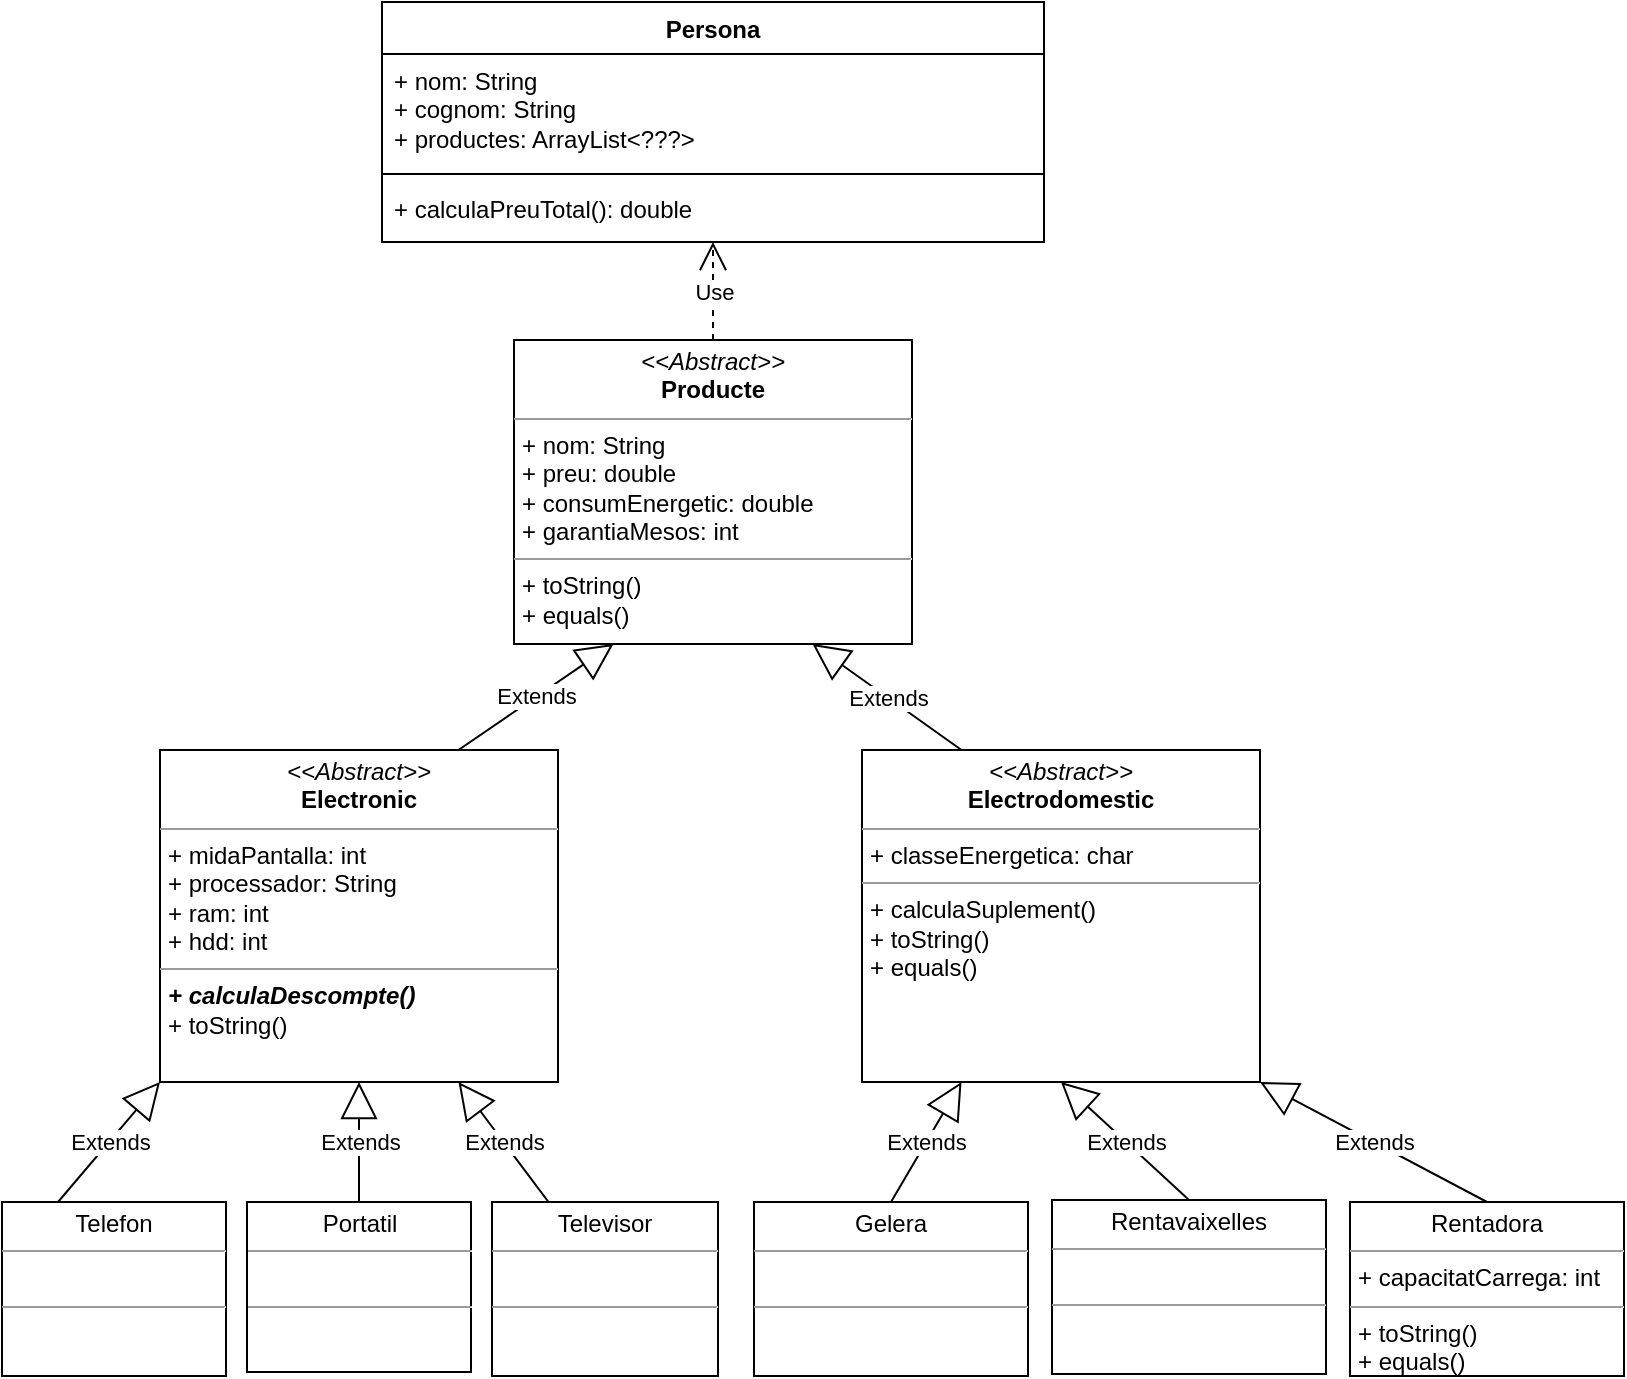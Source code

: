 <mxfile version="22.1.16" type="device">
  <diagram id="C5RBs43oDa-KdzZeNtuy" name="Page-1">
    <mxGraphModel dx="864" dy="508" grid="0" gridSize="10" guides="1" tooltips="1" connect="1" arrows="1" fold="1" page="1" pageScale="1" pageWidth="827" pageHeight="1169" math="0" shadow="0">
      <root>
        <mxCell id="WIyWlLk6GJQsqaUBKTNV-0" />
        <mxCell id="WIyWlLk6GJQsqaUBKTNV-1" parent="WIyWlLk6GJQsqaUBKTNV-0" />
        <mxCell id="86FwZAQYS3h-tKqfAoDZ-49" value="Persona" style="swimlane;fontStyle=1;align=center;verticalAlign=top;childLayout=stackLayout;horizontal=1;startSize=26;horizontalStack=0;resizeParent=1;resizeParentMax=0;resizeLast=0;collapsible=1;marginBottom=0;whiteSpace=wrap;html=1;" parent="WIyWlLk6GJQsqaUBKTNV-1" vertex="1">
          <mxGeometry x="201" y="40" width="331" height="120" as="geometry" />
        </mxCell>
        <mxCell id="86FwZAQYS3h-tKqfAoDZ-50" value="+ nom: String&lt;br&gt;+ cognom: String&lt;br&gt;+ productes: ArrayList&amp;lt;???&amp;gt;" style="text;strokeColor=none;fillColor=none;align=left;verticalAlign=top;spacingLeft=4;spacingRight=4;overflow=hidden;rotatable=0;points=[[0,0.5],[1,0.5]];portConstraint=eastwest;whiteSpace=wrap;html=1;" parent="86FwZAQYS3h-tKqfAoDZ-49" vertex="1">
          <mxGeometry y="26" width="331" height="56" as="geometry" />
        </mxCell>
        <mxCell id="86FwZAQYS3h-tKqfAoDZ-51" value="" style="line;strokeWidth=1;fillColor=none;align=left;verticalAlign=middle;spacingTop=-1;spacingLeft=3;spacingRight=3;rotatable=0;labelPosition=right;points=[];portConstraint=eastwest;strokeColor=inherit;" parent="86FwZAQYS3h-tKqfAoDZ-49" vertex="1">
          <mxGeometry y="82" width="331" height="8" as="geometry" />
        </mxCell>
        <mxCell id="86FwZAQYS3h-tKqfAoDZ-52" value="+ calculaPreuTotal(): double" style="text;strokeColor=none;fillColor=none;align=left;verticalAlign=top;spacingLeft=4;spacingRight=4;overflow=hidden;rotatable=0;points=[[0,0.5],[1,0.5]];portConstraint=eastwest;whiteSpace=wrap;html=1;" parent="86FwZAQYS3h-tKqfAoDZ-49" vertex="1">
          <mxGeometry y="90" width="331" height="30" as="geometry" />
        </mxCell>
        <mxCell id="wE3ZdhMuLC0Yw11eOyGS-0" value="&lt;p style=&quot;margin:0px;margin-top:4px;text-align:center;&quot;&gt;Portatil&lt;/p&gt;&lt;hr size=&quot;1&quot;&gt;&lt;p style=&quot;margin:0px;margin-left:4px;&quot;&gt;&lt;br&gt;&lt;/p&gt;&lt;hr size=&quot;1&quot;&gt;&lt;p style=&quot;margin:0px;margin-left:4px;&quot;&gt;&lt;br&gt;&lt;/p&gt;" style="verticalAlign=top;align=left;overflow=fill;fontSize=12;fontFamily=Helvetica;html=1;whiteSpace=wrap;" parent="WIyWlLk6GJQsqaUBKTNV-1" vertex="1">
          <mxGeometry x="133.5" y="640" width="112" height="85" as="geometry" />
        </mxCell>
        <mxCell id="wE3ZdhMuLC0Yw11eOyGS-1" value="&lt;p style=&quot;margin:0px;margin-top:4px;text-align:center;&quot;&gt;Televisor&lt;/p&gt;&lt;hr size=&quot;1&quot;&gt;&lt;p style=&quot;margin:0px;margin-left:4px;&quot;&gt;&lt;br&gt;&lt;/p&gt;&lt;hr size=&quot;1&quot;&gt;&lt;p style=&quot;margin:0px;margin-left:4px;&quot;&gt;&lt;br&gt;&lt;/p&gt;" style="verticalAlign=top;align=left;overflow=fill;fontSize=12;fontFamily=Helvetica;html=1;whiteSpace=wrap;" parent="WIyWlLk6GJQsqaUBKTNV-1" vertex="1">
          <mxGeometry x="256" y="640" width="113" height="87" as="geometry" />
        </mxCell>
        <mxCell id="wE3ZdhMuLC0Yw11eOyGS-2" value="&lt;p style=&quot;margin:0px;margin-top:4px;text-align:center;&quot;&gt;&lt;i style=&quot;border-color: var(--border-color);&quot;&gt;&amp;lt;&amp;lt;Abstract&amp;gt;&amp;gt;&lt;/i&gt;&lt;br style=&quot;border-color: var(--border-color);&quot;&gt;&lt;b style=&quot;border-color: var(--border-color);&quot;&gt;Electronic&lt;/b&gt;&lt;br&gt;&lt;/p&gt;&lt;hr size=&quot;1&quot;&gt;&lt;p style=&quot;margin:0px;margin-left:4px;&quot;&gt;&lt;span style=&quot;background-color: initial;&quot;&gt;+ midaPantalla: int&lt;/span&gt;&lt;br&gt;&lt;/p&gt;&lt;p style=&quot;border-color: var(--border-color); margin: 0px 0px 0px 4px;&quot;&gt;+ processador: String&lt;/p&gt;&lt;p style=&quot;border-color: var(--border-color); margin: 0px 0px 0px 4px;&quot;&gt;+ ram: int&lt;/p&gt;&lt;p style=&quot;border-color: var(--border-color); margin: 0px 0px 0px 4px;&quot;&gt;+ hdd: int&lt;/p&gt;&lt;hr size=&quot;1&quot;&gt;&lt;p style=&quot;margin:0px;margin-left:4px;&quot;&gt;&lt;b style=&quot;border-color: var(--border-color);&quot;&gt;&lt;i style=&quot;border-color: var(--border-color);&quot;&gt;+ calculaDescompte()&lt;/i&gt;&lt;/b&gt;&lt;br&gt;&lt;/p&gt;&lt;p style=&quot;margin:0px;margin-left:4px;&quot;&gt;&lt;span style=&quot;border-color: var(--border-color);&quot;&gt;&lt;span style=&quot;border-color: var(--border-color);&quot;&gt;+ toString()&lt;br&gt;&lt;/span&gt;&lt;/span&gt;&lt;/p&gt;" style="verticalAlign=top;align=left;overflow=fill;fontSize=12;fontFamily=Helvetica;html=1;whiteSpace=wrap;" parent="WIyWlLk6GJQsqaUBKTNV-1" vertex="1">
          <mxGeometry x="90" y="414" width="199" height="166" as="geometry" />
        </mxCell>
        <mxCell id="wE3ZdhMuLC0Yw11eOyGS-3" value="&lt;p style=&quot;margin:0px;margin-top:4px;text-align:center;&quot;&gt;Telefon&lt;/p&gt;&lt;hr size=&quot;1&quot;&gt;&lt;p style=&quot;margin:0px;margin-left:4px;&quot;&gt;&lt;br&gt;&lt;/p&gt;&lt;hr size=&quot;1&quot;&gt;&lt;p style=&quot;margin:0px;margin-left:4px;&quot;&gt;&lt;br&gt;&lt;/p&gt;" style="verticalAlign=top;align=left;overflow=fill;fontSize=12;fontFamily=Helvetica;html=1;whiteSpace=wrap;" parent="WIyWlLk6GJQsqaUBKTNV-1" vertex="1">
          <mxGeometry x="11" y="640" width="112" height="87" as="geometry" />
        </mxCell>
        <mxCell id="wE3ZdhMuLC0Yw11eOyGS-7" value="Extends" style="endArrow=block;endSize=16;endFill=0;html=1;rounded=0;entryX=0.5;entryY=1;entryDx=0;entryDy=0;exitX=0.5;exitY=0;exitDx=0;exitDy=0;" parent="WIyWlLk6GJQsqaUBKTNV-1" source="wE3ZdhMuLC0Yw11eOyGS-0" target="wE3ZdhMuLC0Yw11eOyGS-2" edge="1">
          <mxGeometry width="160" relative="1" as="geometry">
            <mxPoint x="326" y="550" as="sourcePoint" />
            <mxPoint x="388" y="637" as="targetPoint" />
          </mxGeometry>
        </mxCell>
        <mxCell id="wE3ZdhMuLC0Yw11eOyGS-12" value="Extends" style="endArrow=block;endSize=16;endFill=0;html=1;rounded=0;entryX=0;entryY=1;entryDx=0;entryDy=0;exitX=0.25;exitY=0;exitDx=0;exitDy=0;" parent="WIyWlLk6GJQsqaUBKTNV-1" source="wE3ZdhMuLC0Yw11eOyGS-3" target="wE3ZdhMuLC0Yw11eOyGS-2" edge="1">
          <mxGeometry width="160" relative="1" as="geometry">
            <mxPoint x="329" y="571" as="sourcePoint" />
            <mxPoint x="430" y="512" as="targetPoint" />
          </mxGeometry>
        </mxCell>
        <mxCell id="iOzfqOCO4zLoYoAr9cuY-3" value="Extends" style="endArrow=block;endSize=16;endFill=0;html=1;rounded=0;entryX=0.75;entryY=1;entryDx=0;entryDy=0;exitX=0.25;exitY=0;exitDx=0;exitDy=0;" parent="WIyWlLk6GJQsqaUBKTNV-1" source="wE3ZdhMuLC0Yw11eOyGS-1" target="wE3ZdhMuLC0Yw11eOyGS-2" edge="1">
          <mxGeometry width="160" relative="1" as="geometry">
            <mxPoint x="731" y="606" as="sourcePoint" />
            <mxPoint x="484" y="556" as="targetPoint" />
          </mxGeometry>
        </mxCell>
        <mxCell id="iOzfqOCO4zLoYoAr9cuY-4" value="&lt;p style=&quot;margin:0px;margin-top:4px;text-align:center;&quot;&gt;&lt;i style=&quot;border-color: var(--border-color);&quot;&gt;&amp;lt;&amp;lt;Abstract&amp;gt;&amp;gt;&lt;/i&gt;&lt;br style=&quot;border-color: var(--border-color);&quot;&gt;&lt;b style=&quot;border-color: var(--border-color);&quot;&gt;Producte&lt;/b&gt;&lt;br&gt;&lt;/p&gt;&lt;hr size=&quot;1&quot;&gt;&lt;p style=&quot;margin:0px;margin-left:4px;&quot;&gt;+ nom: String&lt;/p&gt;&lt;p style=&quot;margin:0px;margin-left:4px;&quot;&gt;+ preu: double&lt;/p&gt;&lt;p style=&quot;border-color: var(--border-color); margin: 0px 0px 0px 4px;&quot;&gt;+ consumEnergetic: double&lt;/p&gt;&lt;p style=&quot;border-color: var(--border-color); margin: 0px 0px 0px 4px;&quot;&gt;+ garantiaMesos: int&lt;/p&gt;&lt;hr size=&quot;1&quot;&gt;&lt;p style=&quot;margin:0px;margin-left:4px;&quot;&gt;&lt;span style=&quot;background-color: initial;&quot;&gt;+ toString()&lt;/span&gt;&lt;br&gt;&lt;/p&gt;&lt;p style=&quot;margin:0px;margin-left:4px;&quot;&gt;+ equals()&lt;br&gt;&lt;/p&gt;" style="verticalAlign=top;align=left;overflow=fill;fontSize=12;fontFamily=Helvetica;html=1;whiteSpace=wrap;" parent="WIyWlLk6GJQsqaUBKTNV-1" vertex="1">
          <mxGeometry x="267" y="209" width="199" height="152" as="geometry" />
        </mxCell>
        <mxCell id="iOzfqOCO4zLoYoAr9cuY-5" value="&lt;p style=&quot;margin:0px;margin-top:4px;text-align:center;&quot;&gt;&lt;i style=&quot;border-color: var(--border-color);&quot;&gt;&amp;lt;&amp;lt;Abstract&amp;gt;&amp;gt;&lt;/i&gt;&lt;br style=&quot;border-color: var(--border-color);&quot;&gt;&lt;b style=&quot;border-color: var(--border-color);&quot;&gt;Electrodomestic&lt;/b&gt;&lt;br&gt;&lt;/p&gt;&lt;hr size=&quot;1&quot;&gt;&lt;p style=&quot;margin:0px;margin-left:4px;&quot;&gt;+ classeEnergetica: char&lt;br&gt;&lt;/p&gt;&lt;hr size=&quot;1&quot;&gt;&lt;p style=&quot;margin:0px;margin-left:4px;&quot;&gt;&lt;span style=&quot;border-color: var(--border-color);&quot;&gt;&lt;span style=&quot;border-color: var(--border-color);&quot;&gt;+ calculaSuplement()&lt;/span&gt;&lt;/span&gt;&lt;br&gt;&lt;/p&gt;&lt;p style=&quot;margin:0px;margin-left:4px;&quot;&gt;&lt;span style=&quot;border-color: var(--border-color);&quot;&gt;&lt;span style=&quot;border-color: var(--border-color);&quot;&gt;+ toString()&lt;br&gt;&lt;/span&gt;&lt;/span&gt;&lt;/p&gt;&lt;p style=&quot;margin:0px;margin-left:4px;&quot;&gt;&lt;span style=&quot;border-color: var(--border-color);&quot;&gt;&lt;span style=&quot;border-color: var(--border-color);&quot;&gt;+ equals()&lt;br&gt;&lt;/span&gt;&lt;/span&gt;&lt;/p&gt;" style="verticalAlign=top;align=left;overflow=fill;fontSize=12;fontFamily=Helvetica;html=1;whiteSpace=wrap;" parent="WIyWlLk6GJQsqaUBKTNV-1" vertex="1">
          <mxGeometry x="441" y="414" width="199" height="166" as="geometry" />
        </mxCell>
        <mxCell id="iOzfqOCO4zLoYoAr9cuY-6" value="&lt;p style=&quot;margin:0px;margin-top:4px;text-align:center;&quot;&gt;Rentadora&lt;/p&gt;&lt;hr size=&quot;1&quot;&gt;&lt;p style=&quot;margin:0px;margin-left:4px;&quot;&gt;+ capacitatCarrega: int&lt;/p&gt;&lt;hr size=&quot;1&quot;&gt;&lt;p style=&quot;margin:0px;margin-left:4px;&quot;&gt;+ toString()&lt;br&gt;&lt;/p&gt;&lt;p style=&quot;margin:0px;margin-left:4px;&quot;&gt;+ equals()&lt;br&gt;&lt;/p&gt;" style="verticalAlign=top;align=left;overflow=fill;fontSize=12;fontFamily=Helvetica;html=1;whiteSpace=wrap;" parent="WIyWlLk6GJQsqaUBKTNV-1" vertex="1">
          <mxGeometry x="685" y="640" width="137" height="87" as="geometry" />
        </mxCell>
        <mxCell id="iOzfqOCO4zLoYoAr9cuY-7" value="&lt;p style=&quot;margin:0px;margin-top:4px;text-align:center;&quot;&gt;Rentavaixelles&lt;/p&gt;&lt;hr size=&quot;1&quot;&gt;&lt;p style=&quot;margin:0px;margin-left:4px;&quot;&gt;&lt;br&gt;&lt;/p&gt;&lt;hr size=&quot;1&quot;&gt;&lt;p style=&quot;margin:0px;margin-left:4px;&quot;&gt;&lt;br&gt;&lt;/p&gt;" style="verticalAlign=top;align=left;overflow=fill;fontSize=12;fontFamily=Helvetica;html=1;whiteSpace=wrap;" parent="WIyWlLk6GJQsqaUBKTNV-1" vertex="1">
          <mxGeometry x="536" y="639" width="137" height="87" as="geometry" />
        </mxCell>
        <mxCell id="iOzfqOCO4zLoYoAr9cuY-8" value="&lt;p style=&quot;margin:0px;margin-top:4px;text-align:center;&quot;&gt;Gelera&lt;/p&gt;&lt;hr size=&quot;1&quot;&gt;&lt;p style=&quot;margin:0px;margin-left:4px;&quot;&gt;&lt;br&gt;&lt;/p&gt;&lt;hr size=&quot;1&quot;&gt;&lt;p style=&quot;margin:0px;margin-left:4px;&quot;&gt;&lt;br&gt;&lt;/p&gt;" style="verticalAlign=top;align=left;overflow=fill;fontSize=12;fontFamily=Helvetica;html=1;whiteSpace=wrap;" parent="WIyWlLk6GJQsqaUBKTNV-1" vertex="1">
          <mxGeometry x="387" y="640" width="137" height="87" as="geometry" />
        </mxCell>
        <mxCell id="iOzfqOCO4zLoYoAr9cuY-9" value="Extends" style="endArrow=block;endSize=16;endFill=0;html=1;rounded=0;entryX=0.25;entryY=1;entryDx=0;entryDy=0;exitX=0.5;exitY=0;exitDx=0;exitDy=0;" parent="WIyWlLk6GJQsqaUBKTNV-1" source="iOzfqOCO4zLoYoAr9cuY-8" target="iOzfqOCO4zLoYoAr9cuY-5" edge="1">
          <mxGeometry width="160" relative="1" as="geometry">
            <mxPoint x="294" y="631" as="sourcePoint" />
            <mxPoint x="249" y="590" as="targetPoint" />
          </mxGeometry>
        </mxCell>
        <mxCell id="iOzfqOCO4zLoYoAr9cuY-10" value="Extends" style="endArrow=block;endSize=16;endFill=0;html=1;rounded=0;entryX=0.5;entryY=1;entryDx=0;entryDy=0;exitX=0.5;exitY=0;exitDx=0;exitDy=0;" parent="WIyWlLk6GJQsqaUBKTNV-1" source="iOzfqOCO4zLoYoAr9cuY-7" target="iOzfqOCO4zLoYoAr9cuY-5" edge="1">
          <mxGeometry width="160" relative="1" as="geometry">
            <mxPoint x="466" y="631" as="sourcePoint" />
            <mxPoint x="515" y="590" as="targetPoint" />
          </mxGeometry>
        </mxCell>
        <mxCell id="iOzfqOCO4zLoYoAr9cuY-11" value="Extends" style="endArrow=block;endSize=16;endFill=0;html=1;rounded=0;entryX=1;entryY=1;entryDx=0;entryDy=0;exitX=0.5;exitY=0;exitDx=0;exitDy=0;" parent="WIyWlLk6GJQsqaUBKTNV-1" source="iOzfqOCO4zLoYoAr9cuY-6" target="iOzfqOCO4zLoYoAr9cuY-5" edge="1">
          <mxGeometry width="160" relative="1" as="geometry">
            <mxPoint x="615" y="630" as="sourcePoint" />
            <mxPoint x="615" y="590" as="targetPoint" />
          </mxGeometry>
        </mxCell>
        <mxCell id="iOzfqOCO4zLoYoAr9cuY-13" value="Extends" style="endArrow=block;endSize=16;endFill=0;html=1;rounded=0;entryX=0.25;entryY=1;entryDx=0;entryDy=0;exitX=0.75;exitY=0;exitDx=0;exitDy=0;" parent="WIyWlLk6GJQsqaUBKTNV-1" source="wE3ZdhMuLC0Yw11eOyGS-2" target="iOzfqOCO4zLoYoAr9cuY-4" edge="1">
          <mxGeometry width="160" relative="1" as="geometry">
            <mxPoint x="49" y="650" as="sourcePoint" />
            <mxPoint x="100" y="590" as="targetPoint" />
          </mxGeometry>
        </mxCell>
        <mxCell id="iOzfqOCO4zLoYoAr9cuY-14" value="Extends" style="endArrow=block;endSize=16;endFill=0;html=1;rounded=0;entryX=0.75;entryY=1;entryDx=0;entryDy=0;exitX=0.25;exitY=0;exitDx=0;exitDy=0;" parent="WIyWlLk6GJQsqaUBKTNV-1" source="iOzfqOCO4zLoYoAr9cuY-5" target="iOzfqOCO4zLoYoAr9cuY-4" edge="1">
          <mxGeometry width="160" relative="1" as="geometry">
            <mxPoint x="249" y="424" as="sourcePoint" />
            <mxPoint x="327" y="385" as="targetPoint" />
          </mxGeometry>
        </mxCell>
        <mxCell id="iOzfqOCO4zLoYoAr9cuY-15" value="Use" style="endArrow=open;endSize=12;dashed=1;html=1;rounded=0;exitX=0.5;exitY=0;exitDx=0;exitDy=0;" parent="WIyWlLk6GJQsqaUBKTNV-1" source="iOzfqOCO4zLoYoAr9cuY-4" target="86FwZAQYS3h-tKqfAoDZ-52" edge="1">
          <mxGeometry width="160" relative="1" as="geometry">
            <mxPoint x="332" y="278" as="sourcePoint" />
            <mxPoint x="492" y="278" as="targetPoint" />
          </mxGeometry>
        </mxCell>
      </root>
    </mxGraphModel>
  </diagram>
</mxfile>
